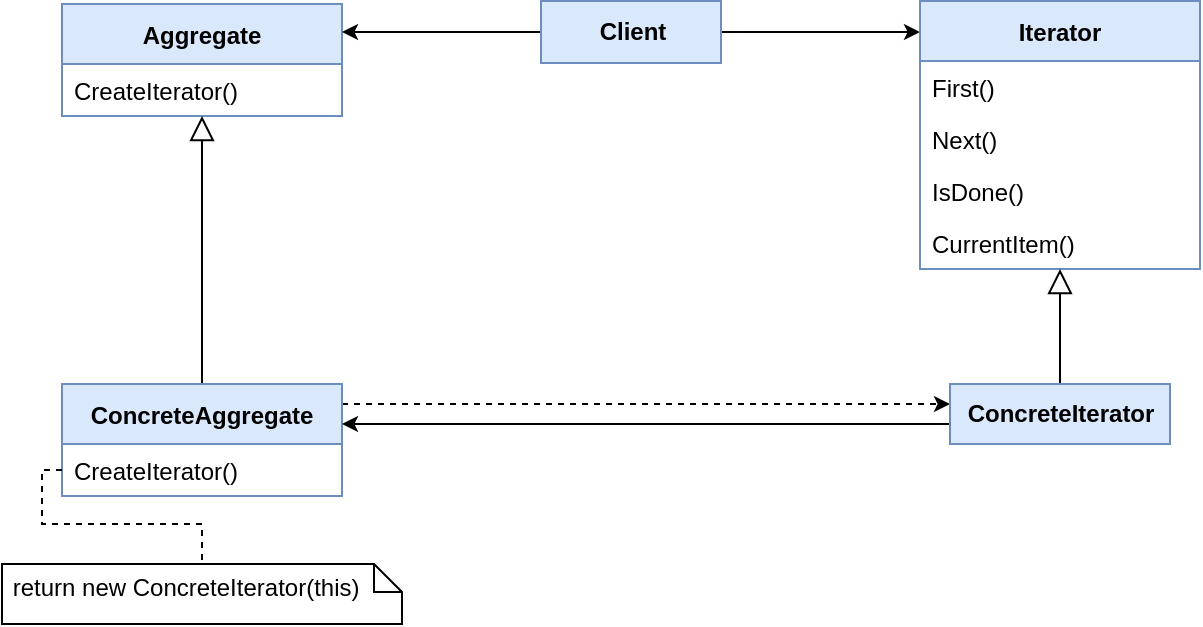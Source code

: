 <mxfile version="11.0.1" type="device"><diagram id="FeZI6rUOOrXvSGQem80v" name="Page-1"><mxGraphModel dx="868" dy="487" grid="1" gridSize="10" guides="1" tooltips="1" connect="1" arrows="1" fold="1" page="1" pageScale="1" pageWidth="1100" pageHeight="850" math="0" shadow="0"><root><mxCell id="0"/><mxCell id="1" parent="0"/><mxCell id="ZTtBmsB5GEuFnDRY1f7F-1" value="Aggregate" style="swimlane;fontStyle=1;childLayout=stackLayout;horizontal=1;startSize=30;fillColor=#dae8fc;horizontalStack=0;resizeParent=1;resizeParentMax=0;resizeLast=0;collapsible=1;marginBottom=0;strokeColor=#6c8ebf;" vertex="1" parent="1"><mxGeometry x="50" y="50" width="140" height="56" as="geometry"/></mxCell><mxCell id="ZTtBmsB5GEuFnDRY1f7F-2" value="CreateIterator()" style="text;strokeColor=none;fillColor=none;align=left;verticalAlign=top;spacingLeft=4;spacingRight=4;overflow=hidden;rotatable=0;points=[[0,0.5],[1,0.5]];portConstraint=eastwest;" vertex="1" parent="ZTtBmsB5GEuFnDRY1f7F-1"><mxGeometry y="30" width="140" height="26" as="geometry"/></mxCell><mxCell id="ZTtBmsB5GEuFnDRY1f7F-21" style="edgeStyle=orthogonalEdgeStyle;rounded=0;orthogonalLoop=1;jettySize=auto;html=1;endArrow=block;endFill=0;startSize=10;endSize=10;" edge="1" parent="1" source="ZTtBmsB5GEuFnDRY1f7F-5" target="ZTtBmsB5GEuFnDRY1f7F-1"><mxGeometry relative="1" as="geometry"/></mxCell><mxCell id="ZTtBmsB5GEuFnDRY1f7F-28" style="edgeStyle=orthogonalEdgeStyle;rounded=0;orthogonalLoop=1;jettySize=auto;html=1;dashed=1;startSize=5;endSize=5;" edge="1" parent="1" source="ZTtBmsB5GEuFnDRY1f7F-5" target="ZTtBmsB5GEuFnDRY1f7F-19"><mxGeometry relative="1" as="geometry"><Array as="points"><mxPoint x="310" y="250"/><mxPoint x="310" y="250"/></Array></mxGeometry></mxCell><mxCell id="ZTtBmsB5GEuFnDRY1f7F-5" value="ConcreteAggregate" style="swimlane;fontStyle=1;childLayout=stackLayout;horizontal=1;startSize=30;fillColor=#dae8fc;horizontalStack=0;resizeParent=1;resizeParentMax=0;resizeLast=0;collapsible=1;marginBottom=0;strokeColor=#6c8ebf;" vertex="1" parent="1"><mxGeometry x="50" y="240" width="140" height="56" as="geometry"/></mxCell><mxCell id="ZTtBmsB5GEuFnDRY1f7F-6" value="CreateIterator()" style="text;strokeColor=none;fillColor=none;align=left;verticalAlign=top;spacingLeft=4;spacingRight=4;overflow=hidden;rotatable=0;points=[[0,0.5],[1,0.5]];portConstraint=eastwest;" vertex="1" parent="ZTtBmsB5GEuFnDRY1f7F-5"><mxGeometry y="30" width="140" height="26" as="geometry"/></mxCell><mxCell id="ZTtBmsB5GEuFnDRY1f7F-12" value="&amp;nbsp;return new ConcreteIterator(this)" style="shape=note;whiteSpace=wrap;html=1;size=14;verticalAlign=middle;align=left;spacingTop=-6;" vertex="1" parent="1"><mxGeometry x="20" y="330" width="200" height="30" as="geometry"/></mxCell><mxCell id="ZTtBmsB5GEuFnDRY1f7F-22" style="edgeStyle=orthogonalEdgeStyle;rounded=0;orthogonalLoop=1;jettySize=auto;html=1;endSize=5;startSize=5;" edge="1" parent="1" source="ZTtBmsB5GEuFnDRY1f7F-13" target="ZTtBmsB5GEuFnDRY1f7F-1"><mxGeometry relative="1" as="geometry"><Array as="points"><mxPoint x="220" y="64"/><mxPoint x="220" y="64"/></Array></mxGeometry></mxCell><mxCell id="ZTtBmsB5GEuFnDRY1f7F-23" style="edgeStyle=orthogonalEdgeStyle;rounded=0;orthogonalLoop=1;jettySize=auto;html=1;endSize=5;startSize=5;" edge="1" parent="1" source="ZTtBmsB5GEuFnDRY1f7F-13" target="ZTtBmsB5GEuFnDRY1f7F-14"><mxGeometry relative="1" as="geometry"><Array as="points"><mxPoint x="460" y="64"/><mxPoint x="460" y="64"/></Array></mxGeometry></mxCell><mxCell id="ZTtBmsB5GEuFnDRY1f7F-13" value="Client" style="html=1;fontStyle=1;fillColor=#dae8fc;strokeColor=#6c8ebf;" vertex="1" parent="1"><mxGeometry x="289.5" y="48.5" width="90" height="31" as="geometry"/></mxCell><mxCell id="ZTtBmsB5GEuFnDRY1f7F-14" value="Iterator" style="swimlane;fontStyle=1;childLayout=stackLayout;horizontal=1;startSize=30;fillColor=#dae8fc;horizontalStack=0;resizeParent=1;resizeParentMax=0;resizeLast=0;collapsible=1;marginBottom=0;strokeColor=#6c8ebf;" vertex="1" parent="1"><mxGeometry x="479" y="48.5" width="140" height="134" as="geometry"/></mxCell><mxCell id="ZTtBmsB5GEuFnDRY1f7F-15" value="First()" style="text;strokeColor=none;fillColor=none;align=left;verticalAlign=top;spacingLeft=4;spacingRight=4;overflow=hidden;rotatable=0;points=[[0,0.5],[1,0.5]];portConstraint=eastwest;" vertex="1" parent="ZTtBmsB5GEuFnDRY1f7F-14"><mxGeometry y="30" width="140" height="26" as="geometry"/></mxCell><mxCell id="ZTtBmsB5GEuFnDRY1f7F-16" value="Next()" style="text;strokeColor=none;fillColor=none;align=left;verticalAlign=top;spacingLeft=4;spacingRight=4;overflow=hidden;rotatable=0;points=[[0,0.5],[1,0.5]];portConstraint=eastwest;" vertex="1" parent="ZTtBmsB5GEuFnDRY1f7F-14"><mxGeometry y="56" width="140" height="26" as="geometry"/></mxCell><mxCell id="ZTtBmsB5GEuFnDRY1f7F-17" value="IsDone()" style="text;strokeColor=none;fillColor=none;align=left;verticalAlign=top;spacingLeft=4;spacingRight=4;overflow=hidden;rotatable=0;points=[[0,0.5],[1,0.5]];portConstraint=eastwest;" vertex="1" parent="ZTtBmsB5GEuFnDRY1f7F-14"><mxGeometry y="82" width="140" height="26" as="geometry"/></mxCell><mxCell id="ZTtBmsB5GEuFnDRY1f7F-18" value="CurrentItem()" style="text;strokeColor=none;fillColor=none;align=left;verticalAlign=top;spacingLeft=4;spacingRight=4;overflow=hidden;rotatable=0;points=[[0,0.5],[1,0.5]];portConstraint=eastwest;" vertex="1" parent="ZTtBmsB5GEuFnDRY1f7F-14"><mxGeometry y="108" width="140" height="26" as="geometry"/></mxCell><mxCell id="ZTtBmsB5GEuFnDRY1f7F-24" style="edgeStyle=orthogonalEdgeStyle;rounded=0;orthogonalLoop=1;jettySize=auto;html=1;endSize=10;startSize=10;endArrow=block;endFill=0;" edge="1" parent="1" source="ZTtBmsB5GEuFnDRY1f7F-19" target="ZTtBmsB5GEuFnDRY1f7F-14"><mxGeometry relative="1" as="geometry"/></mxCell><mxCell id="ZTtBmsB5GEuFnDRY1f7F-26" style="edgeStyle=orthogonalEdgeStyle;rounded=0;orthogonalLoop=1;jettySize=auto;html=1;startSize=5;endSize=5;" edge="1" parent="1" source="ZTtBmsB5GEuFnDRY1f7F-19" target="ZTtBmsB5GEuFnDRY1f7F-5"><mxGeometry relative="1" as="geometry"><Array as="points"><mxPoint x="300" y="260"/><mxPoint x="300" y="260"/></Array></mxGeometry></mxCell><mxCell id="ZTtBmsB5GEuFnDRY1f7F-19" value="ConcreteIterator" style="html=1;fontStyle=1;fillColor=#dae8fc;strokeColor=#6c8ebf;" vertex="1" parent="1"><mxGeometry x="494" y="240" width="110" height="30" as="geometry"/></mxCell><mxCell id="ZTtBmsB5GEuFnDRY1f7F-29" style="edgeStyle=orthogonalEdgeStyle;rounded=0;orthogonalLoop=1;jettySize=auto;html=1;dashed=1;startSize=5;endArrow=none;endFill=0;endSize=5;" edge="1" parent="1" source="ZTtBmsB5GEuFnDRY1f7F-6" target="ZTtBmsB5GEuFnDRY1f7F-12"><mxGeometry relative="1" as="geometry"><Array as="points"><mxPoint x="40" y="283"/><mxPoint x="40" y="310"/><mxPoint x="120" y="310"/></Array></mxGeometry></mxCell></root></mxGraphModel></diagram></mxfile>